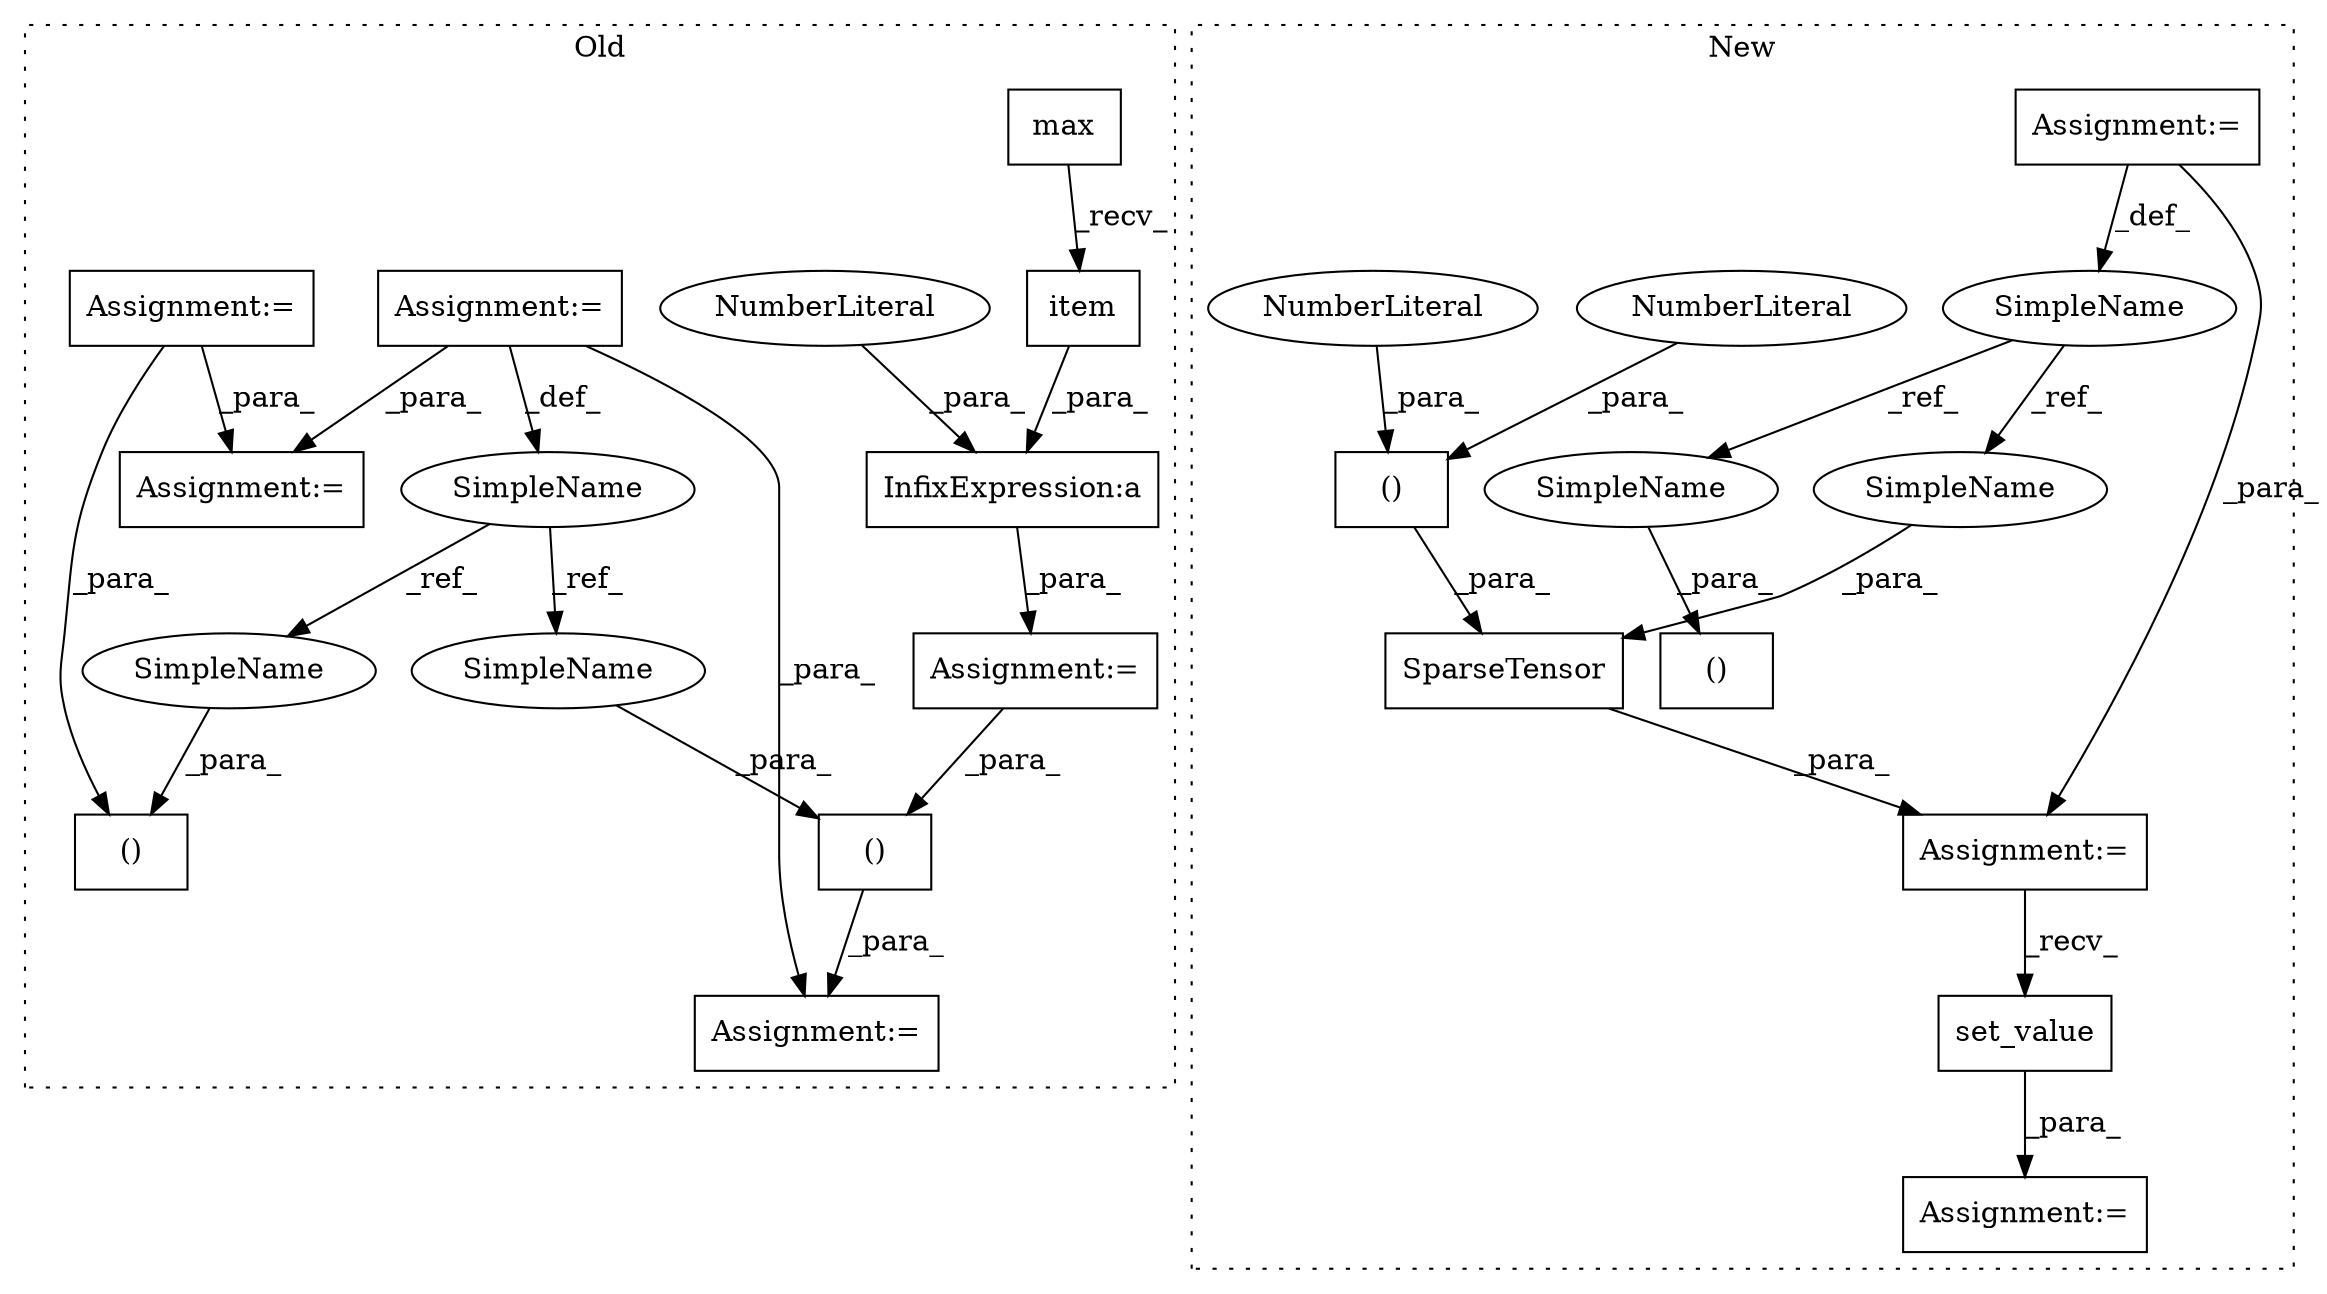digraph G {
subgraph cluster0 {
1 [label="item" a="32" s="522" l="6" shape="box"];
3 [label="InfixExpression:a" a="27" s="528" l="3" shape="box"];
4 [label="()" a="106" s="558" l="33" shape="box"];
5 [label="NumberLiteral" a="34" s="531" l="1" shape="ellipse"];
6 [label="max" a="32" s="516" l="5" shape="box"];
7 [label="SimpleName" a="42" s="273" l="11" shape="ellipse"];
8 [label="()" a="106" s="308" l="36" shape="box"];
11 [label="Assignment:=" a="7" s="503" l="1" shape="box"];
12 [label="Assignment:=" a="7" s="273" l="11" shape="box"];
14 [label="Assignment:=" a="7" s="232" l="12" shape="box"];
19 [label="Assignment:=" a="7" s="1084" l="1" shape="box"];
20 [label="Assignment:=" a="7" s="1133" l="1" shape="box"];
23 [label="SimpleName" a="42" s="580" l="11" shape="ellipse"];
24 [label="SimpleName" a="42" s="308" l="11" shape="ellipse"];
label = "Old";
style="dotted";
}
subgraph cluster1 {
2 [label="SparseTensor" a="32" s="502,549" l="13,2" shape="box"];
9 [label="SimpleName" a="42" s="300" l="3" shape="ellipse"];
10 [label="()" a="106" s="425" l="19" shape="box"];
13 [label="Assignment:=" a="7" s="501" l="1" shape="box"];
15 [label="()" a="106" s="534" l="15" shape="box"];
16 [label="NumberLiteral" a="34" s="548" l="1" shape="ellipse"];
17 [label="NumberLiteral" a="34" s="534" l="1" shape="ellipse"];
18 [label="Assignment:=" a="7" s="300" l="3" shape="box"];
21 [label="set_value" a="32" s="567,581" l="10,1" shape="box"];
22 [label="Assignment:=" a="7" s="561" l="1" shape="box"];
25 [label="SimpleName" a="42" s="425" l="3" shape="ellipse"];
26 [label="SimpleName" a="42" s="515" l="3" shape="ellipse"];
label = "New";
style="dotted";
}
1 -> 3 [label="_para_"];
2 -> 13 [label="_para_"];
3 -> 11 [label="_para_"];
4 -> 20 [label="_para_"];
5 -> 3 [label="_para_"];
6 -> 1 [label="_recv_"];
7 -> 23 [label="_ref_"];
7 -> 24 [label="_ref_"];
9 -> 26 [label="_ref_"];
9 -> 25 [label="_ref_"];
11 -> 4 [label="_para_"];
12 -> 19 [label="_para_"];
12 -> 20 [label="_para_"];
12 -> 7 [label="_def_"];
13 -> 21 [label="_recv_"];
14 -> 19 [label="_para_"];
14 -> 8 [label="_para_"];
15 -> 2 [label="_para_"];
16 -> 15 [label="_para_"];
17 -> 15 [label="_para_"];
18 -> 9 [label="_def_"];
18 -> 13 [label="_para_"];
21 -> 22 [label="_para_"];
23 -> 4 [label="_para_"];
24 -> 8 [label="_para_"];
25 -> 10 [label="_para_"];
26 -> 2 [label="_para_"];
}